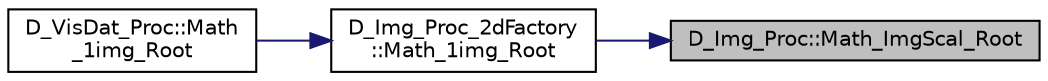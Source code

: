 digraph "D_Img_Proc::Math_ImgScal_Root"
{
 // LATEX_PDF_SIZE
  edge [fontname="Helvetica",fontsize="10",labelfontname="Helvetica",labelfontsize="10"];
  node [fontname="Helvetica",fontsize="10",shape=record];
  rankdir="RL";
  Node1 [label="D_Img_Proc::Math_ImgScal_Root",height=0.2,width=0.4,color="black", fillcolor="grey75", style="filled", fontcolor="black",tooltip=" "];
  Node1 -> Node2 [dir="back",color="midnightblue",fontsize="10",style="solid",fontname="Helvetica"];
  Node2 [label="D_Img_Proc_2dFactory\l::Math_1img_Root",height=0.2,width=0.4,color="black", fillcolor="white", style="filled",URL="$class_d___img___proc__2d_factory.html#a5c94a3fc3af435e6869bbd7735df44c8",tooltip=" "];
  Node2 -> Node3 [dir="back",color="midnightblue",fontsize="10",style="solid",fontname="Helvetica"];
  Node3 [label="D_VisDat_Proc::Math\l_1img_Root",height=0.2,width=0.4,color="black", fillcolor="white", style="filled",URL="$class_d___vis_dat___proc.html#a3eb51c1f755ecbd632256eb894d9e985",tooltip=" "];
}
